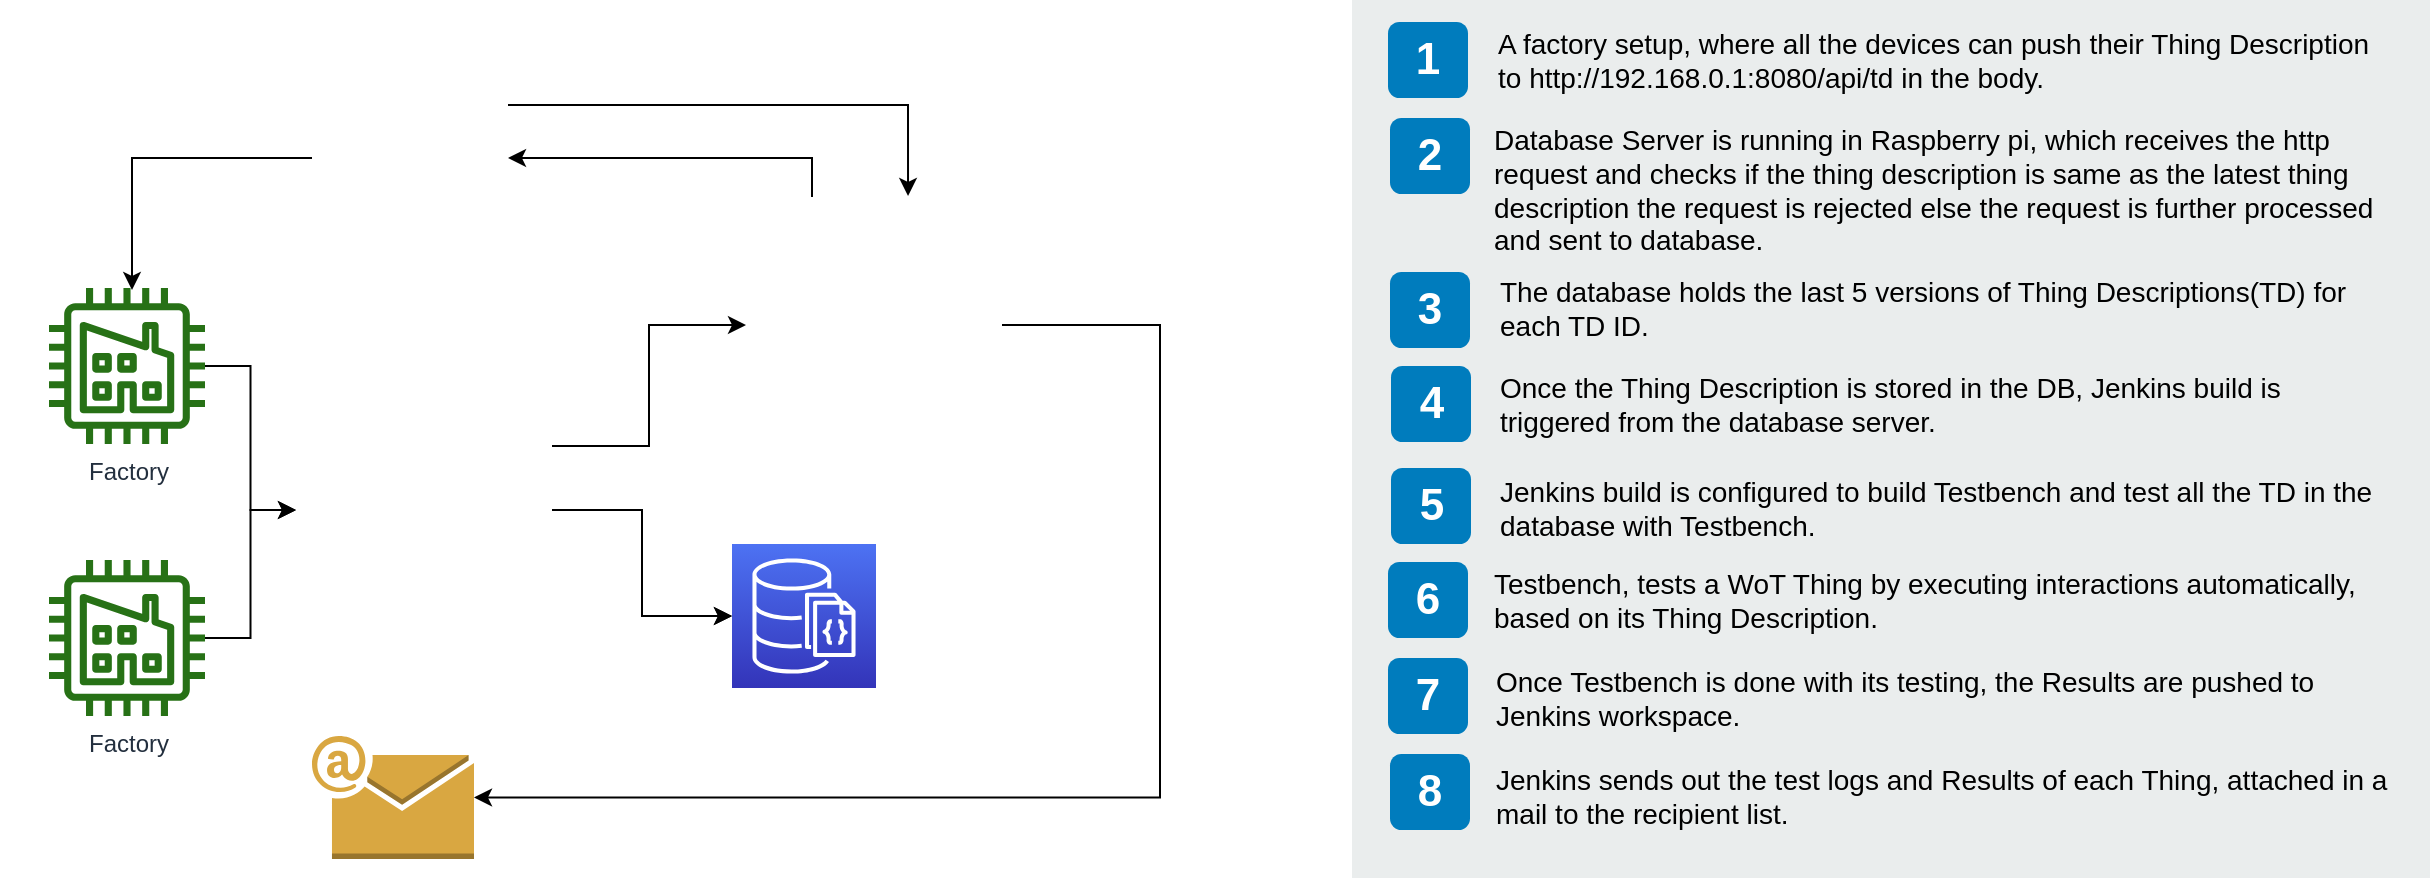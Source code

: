 <mxfile version="12.3.3" type="device" pages="1"><diagram id="Ht1M8jgEwFfnCIfOTk4-" name="Page-1"><mxGraphModel dx="1426" dy="756" grid="1" gridSize="10" guides="1" tooltips="1" connect="1" arrows="1" fold="1" page="1" pageScale="1" pageWidth="827" pageHeight="1169" math="0" shadow="0"><root><mxCell id="0"/><mxCell id="1" parent="0"/><mxCell id="7OVz4w7n9kzEPWy-4BBC-3" value="" style="rounded=0;whiteSpace=wrap;html=1;fillColor=#EAEDED;fontSize=22;fontColor=#FFFFFF;strokeColor=none;labelBackgroundColor=none;" parent="1" vertex="1"><mxGeometry x="690" y="11" width="539" height="439" as="geometry"/></mxCell><mxCell id="7OVz4w7n9kzEPWy-4BBC-4" value="1" style="rounded=1;whiteSpace=wrap;html=1;fillColor=#007CBD;strokeColor=none;fontColor=#FFFFFF;fontStyle=1;fontSize=22;labelBackgroundColor=none;" parent="1" vertex="1"><mxGeometry x="708" y="22" width="40" height="38" as="geometry"/></mxCell><mxCell id="7OVz4w7n9kzEPWy-4BBC-5" value="2" style="rounded=1;whiteSpace=wrap;html=1;fillColor=#007CBD;strokeColor=none;fontColor=#FFFFFF;fontStyle=1;fontSize=22;labelBackgroundColor=none;" parent="1" vertex="1"><mxGeometry x="709" y="70" width="40" height="38" as="geometry"/></mxCell><mxCell id="7OVz4w7n9kzEPWy-4BBC-6" value="3" style="rounded=1;whiteSpace=wrap;html=1;fillColor=#007CBD;strokeColor=none;fontColor=#FFFFFF;fontStyle=1;fontSize=22;labelBackgroundColor=none;" parent="1" vertex="1"><mxGeometry x="709" y="147" width="40" height="38" as="geometry"/></mxCell><mxCell id="7OVz4w7n9kzEPWy-4BBC-7" value="4" style="rounded=1;whiteSpace=wrap;html=1;fillColor=#007CBD;strokeColor=none;fontColor=#FFFFFF;fontStyle=1;fontSize=22;labelBackgroundColor=none;" parent="1" vertex="1"><mxGeometry x="709.5" y="194" width="40" height="38" as="geometry"/></mxCell><mxCell id="7OVz4w7n9kzEPWy-4BBC-8" value="5" style="rounded=1;whiteSpace=wrap;html=1;fillColor=#007CBD;strokeColor=none;fontColor=#FFFFFF;fontStyle=1;fontSize=22;labelBackgroundColor=none;" parent="1" vertex="1"><mxGeometry x="709.5" y="245" width="40" height="38" as="geometry"/></mxCell><mxCell id="7OVz4w7n9kzEPWy-4BBC-9" value="6" style="rounded=1;whiteSpace=wrap;html=1;fillColor=#007CBD;strokeColor=none;fontColor=#FFFFFF;fontStyle=1;fontSize=22;labelBackgroundColor=none;" parent="1" vertex="1"><mxGeometry x="708" y="292" width="40" height="38" as="geometry"/></mxCell><mxCell id="7OVz4w7n9kzEPWy-4BBC-10" value="7" style="rounded=1;whiteSpace=wrap;html=1;fillColor=#007CBD;strokeColor=none;fontColor=#FFFFFF;fontStyle=1;fontSize=22;labelBackgroundColor=none;" parent="1" vertex="1"><mxGeometry x="708" y="340" width="40" height="38" as="geometry"/></mxCell><mxCell id="7OVz4w7n9kzEPWy-4BBC-11" value="8" style="rounded=1;whiteSpace=wrap;html=1;fillColor=#007CBD;strokeColor=none;fontColor=#FFFFFF;fontStyle=1;fontSize=22;labelBackgroundColor=none;" parent="1" vertex="1"><mxGeometry x="709" y="388" width="40" height="38" as="geometry"/></mxCell><mxCell id="7OVz4w7n9kzEPWy-4BBC-13" value="A factory setup, where all the devices can push their Thing Description to http://192.168.0.1:8080/api/td in the body." style="text;html=1;align=left;verticalAlign=top;spacingTop=-4;fontSize=14;labelBackgroundColor=none;whiteSpace=wrap;" parent="1" vertex="1"><mxGeometry x="761" y="22" width="449" height="48" as="geometry"/></mxCell><mxCell id="7OVz4w7n9kzEPWy-4BBC-14" value="Database Server is running in Raspberry pi, which receives the http request and checks if the thing description is same as the latest thing description the request is rejected else the request is further processed and sent to database." style="text;html=1;align=left;verticalAlign=top;spacingTop=-4;fontSize=14;labelBackgroundColor=none;whiteSpace=wrap;" parent="1" vertex="1"><mxGeometry x="759" y="70" width="450" height="70" as="geometry"/></mxCell><mxCell id="7OVz4w7n9kzEPWy-4BBC-15" value="The database holds the last 5 versions of Thing Descriptions(TD) for each TD ID." style="text;html=1;align=left;verticalAlign=top;spacingTop=-4;fontSize=14;labelBackgroundColor=none;whiteSpace=wrap;" parent="1" vertex="1"><mxGeometry x="761.5" y="146" width="450" height="48" as="geometry"/></mxCell><mxCell id="7OVz4w7n9kzEPWy-4BBC-16" value="Once the Thing Description is stored in the DB, Jenkins build is triggered from the database server." style="text;html=1;align=left;verticalAlign=top;spacingTop=-4;fontSize=14;labelBackgroundColor=none;whiteSpace=wrap;" parent="1" vertex="1"><mxGeometry x="762" y="194" width="450" height="56" as="geometry"/></mxCell><mxCell id="7OVz4w7n9kzEPWy-4BBC-17" value="Jenkins build is configured to build Testbench and test all the TD in the database with Testbench." style="text;html=1;align=left;verticalAlign=top;spacingTop=-4;fontSize=14;labelBackgroundColor=none;whiteSpace=wrap;" parent="1" vertex="1"><mxGeometry x="761.5" y="246" width="449" height="45" as="geometry"/></mxCell><mxCell id="7OVz4w7n9kzEPWy-4BBC-18" value="&lt;font style=&quot;font-size: 14px&quot;&gt;Testbench,&amp;nbsp;tests a WoT Thing by executing interactions automatically, based on its Thing Description.&lt;/font&gt;" style="text;html=1;align=left;verticalAlign=top;spacingTop=-4;fontSize=14;labelBackgroundColor=none;whiteSpace=wrap;" parent="1" vertex="1"><mxGeometry x="759" y="292" width="450" height="38" as="geometry"/></mxCell><mxCell id="7OVz4w7n9kzEPWy-4BBC-19" value="Once Testbench is done with its testing, the Results are pushed to Jenkins workspace." style="text;html=1;align=left;verticalAlign=top;spacingTop=-4;fontSize=14;labelBackgroundColor=none;whiteSpace=wrap;" parent="1" vertex="1"><mxGeometry x="759.5" y="341" width="449" height="44" as="geometry"/></mxCell><mxCell id="7OVz4w7n9kzEPWy-4BBC-20" value="Jenkins sends out the test logs and Results of each Thing, attached in a mail to the recipient list.&amp;nbsp;&amp;nbsp;" style="text;html=1;align=left;verticalAlign=top;spacingTop=-4;fontSize=14;labelBackgroundColor=none;whiteSpace=wrap;" parent="1" vertex="1"><mxGeometry x="760" y="390" width="449" height="41" as="geometry"/></mxCell><mxCell id="txbg1RaFzHhOFbGrNfI6-6" style="edgeStyle=orthogonalEdgeStyle;rounded=0;orthogonalLoop=1;jettySize=auto;html=1;entryX=0;entryY=0.5;entryDx=0;entryDy=0;" edge="1" parent="1" source="UEzPUAAOIrF-is8g5C7q-6" target="txbg1RaFzHhOFbGrNfI6-5"><mxGeometry relative="1" as="geometry"/></mxCell><mxCell id="UEzPUAAOIrF-is8g5C7q-6" value="Factory" style="outlineConnect=0;fontColor=#232F3E;gradientColor=none;fillColor=#277116;strokeColor=none;dashed=0;verticalLabelPosition=bottom;verticalAlign=top;align=center;html=1;fontSize=12;fontStyle=0;aspect=fixed;pointerEvents=1;shape=mxgraph.aws4.factory;" parent="1" vertex="1"><mxGeometry x="38.5" y="155.0" width="78" height="78" as="geometry"/></mxCell><mxCell id="txbg1RaFzHhOFbGrNfI6-7" style="edgeStyle=orthogonalEdgeStyle;rounded=0;orthogonalLoop=1;jettySize=auto;html=1;entryX=0;entryY=0.5;entryDx=0;entryDy=0;" edge="1" parent="1" source="UEzPUAAOIrF-is8g5C7q-7" target="txbg1RaFzHhOFbGrNfI6-5"><mxGeometry relative="1" as="geometry"/></mxCell><mxCell id="UEzPUAAOIrF-is8g5C7q-7" value="Factory&lt;br&gt;" style="outlineConnect=0;fontColor=#232F3E;gradientColor=none;fillColor=#277116;strokeColor=none;dashed=0;verticalLabelPosition=bottom;verticalAlign=top;align=center;html=1;fontSize=12;fontStyle=0;aspect=fixed;pointerEvents=1;shape=mxgraph.aws4.factory;" parent="1" vertex="1"><mxGeometry x="38.5" y="291.0" width="78" height="78" as="geometry"/></mxCell><mxCell id="txbg1RaFzHhOFbGrNfI6-9" value="" style="edgeStyle=orthogonalEdgeStyle;rounded=0;orthogonalLoop=1;jettySize=auto;html=1;" edge="1" parent="1" source="txbg1RaFzHhOFbGrNfI6-5" target="txbg1RaFzHhOFbGrNfI6-15"><mxGeometry relative="1" as="geometry"><mxPoint x="370" y="266" as="targetPoint"/></mxGeometry></mxCell><mxCell id="txbg1RaFzHhOFbGrNfI6-28" style="edgeStyle=orthogonalEdgeStyle;rounded=0;orthogonalLoop=1;jettySize=auto;html=1;exitX=1;exitY=0.25;exitDx=0;exitDy=0;" edge="1" parent="1" source="txbg1RaFzHhOFbGrNfI6-5" target="txbg1RaFzHhOFbGrNfI6-18"><mxGeometry relative="1" as="geometry"/></mxCell><mxCell id="txbg1RaFzHhOFbGrNfI6-29" style="edgeStyle=orthogonalEdgeStyle;rounded=0;orthogonalLoop=1;jettySize=auto;html=1;exitX=1;exitY=0.5;exitDx=0;exitDy=0;" edge="1" parent="1" source="txbg1RaFzHhOFbGrNfI6-5" target="txbg1RaFzHhOFbGrNfI6-15"><mxGeometry relative="1" as="geometry"/></mxCell><mxCell id="txbg1RaFzHhOFbGrNfI6-5" value="" style="shape=image;html=1;verticalAlign=top;verticalLabelPosition=bottom;labelBackgroundColor=#ffffff;imageAspect=0;aspect=fixed;image=https://cdn4.iconfinder.com/data/icons/logos-and-brands/512/272_Raspberry_Pi_logo-128.png" vertex="1" parent="1"><mxGeometry x="162" y="202" width="128" height="128" as="geometry"/></mxCell><mxCell id="txbg1RaFzHhOFbGrNfI6-15" value="" style="outlineConnect=0;fontColor=#232F3E;gradientColor=#4D72F3;gradientDirection=north;fillColor=#3334B9;strokeColor=#ffffff;dashed=0;verticalLabelPosition=bottom;verticalAlign=top;align=center;html=1;fontSize=12;fontStyle=0;aspect=fixed;shape=mxgraph.aws4.resourceIcon;resIcon=mxgraph.aws4.documentdb_with_mongodb_compatibility;" vertex="1" parent="1"><mxGeometry x="380" y="283" width="72" height="72" as="geometry"/></mxCell><mxCell id="txbg1RaFzHhOFbGrNfI6-19" style="edgeStyle=orthogonalEdgeStyle;rounded=0;orthogonalLoop=1;jettySize=auto;html=1;" edge="1" parent="1" source="txbg1RaFzHhOFbGrNfI6-30"><mxGeometry relative="1" as="geometry"><mxPoint x="80" y="156" as="targetPoint"/><Array as="points"><mxPoint x="80" y="90"/></Array></mxGeometry></mxCell><mxCell id="txbg1RaFzHhOFbGrNfI6-26" style="edgeStyle=orthogonalEdgeStyle;rounded=0;orthogonalLoop=1;jettySize=auto;html=1;entryX=1;entryY=0.5;entryDx=0;entryDy=0;entryPerimeter=0;" edge="1" parent="1" source="txbg1RaFzHhOFbGrNfI6-18" target="txbg1RaFzHhOFbGrNfI6-25"><mxGeometry relative="1" as="geometry"><Array as="points"><mxPoint x="594" y="410"/></Array></mxGeometry></mxCell><mxCell id="txbg1RaFzHhOFbGrNfI6-18" value="" style="shape=image;html=1;verticalAlign=top;verticalLabelPosition=bottom;labelBackgroundColor=#ffffff;imageAspect=0;aspect=fixed;image=https://cdn4.iconfinder.com/data/icons/logos-brands-5/24/jenkins-128.png" vertex="1" parent="1"><mxGeometry x="387" y="109.5" width="128" height="128" as="geometry"/></mxCell><mxCell id="txbg1RaFzHhOFbGrNfI6-20" value="" style="shape=image;html=1;verticalAlign=top;verticalLabelPosition=bottom;labelBackgroundColor=#ffffff;imageAspect=0;aspect=fixed;image=https://cdn3.iconfinder.com/data/icons/letters-and-numbers-1/32/number_1_blue-128.png" vertex="1" parent="1"><mxGeometry x="14" y="250" width="35" height="35" as="geometry"/></mxCell><mxCell id="txbg1RaFzHhOFbGrNfI6-21" value="" style="shape=image;html=1;verticalAlign=top;verticalLabelPosition=bottom;labelBackgroundColor=#ffffff;imageAspect=0;aspect=fixed;image=https://cdn3.iconfinder.com/data/icons/letters-and-numbers-1/32/number_2_blue-128.png" vertex="1" parent="1"><mxGeometry x="144" y="214" width="36" height="36" as="geometry"/></mxCell><mxCell id="txbg1RaFzHhOFbGrNfI6-22" value="" style="shape=image;html=1;verticalAlign=top;verticalLabelPosition=bottom;labelBackgroundColor=#ffffff;imageAspect=0;aspect=fixed;image=https://cdn3.iconfinder.com/data/icons/letters-and-numbers-1/32/number_3_blue-128.png" vertex="1" parent="1"><mxGeometry x="300" y="281" width="38" height="38" as="geometry"/></mxCell><mxCell id="txbg1RaFzHhOFbGrNfI6-23" value="" style="shape=image;html=1;verticalAlign=top;verticalLabelPosition=bottom;labelBackgroundColor=#ffffff;imageAspect=0;aspect=fixed;image=https://cdn3.iconfinder.com/data/icons/letters-and-numbers-1/32/number_4_blue-128.png" vertex="1" parent="1"><mxGeometry x="360" y="126" width="39" height="39" as="geometry"/></mxCell><mxCell id="txbg1RaFzHhOFbGrNfI6-24" value="" style="shape=image;html=1;verticalAlign=top;verticalLabelPosition=bottom;labelBackgroundColor=#ffffff;imageAspect=0;aspect=fixed;image=https://cdn3.iconfinder.com/data/icons/letters-and-numbers-1/32/number_5_blue-128.png" vertex="1" parent="1"><mxGeometry x="290" y="100" width="35" height="35" as="geometry"/></mxCell><mxCell id="txbg1RaFzHhOFbGrNfI6-25" value="" style="outlineConnect=0;dashed=0;verticalLabelPosition=bottom;verticalAlign=top;align=center;html=1;shape=mxgraph.aws3.email;fillColor=#D9A741;gradientColor=none;" vertex="1" parent="1"><mxGeometry x="170" y="379" width="81" height="61.5" as="geometry"/></mxCell><mxCell id="txbg1RaFzHhOFbGrNfI6-27" value="" style="shape=image;html=1;verticalAlign=top;verticalLabelPosition=bottom;labelBackgroundColor=#ffffff;imageAspect=0;aspect=fixed;image=https://cdn3.iconfinder.com/data/icons/letters-and-numbers-1/32/number_6_blue-128.png" vertex="1" parent="1"><mxGeometry x="109" y="100" width="39" height="39" as="geometry"/></mxCell><mxCell id="txbg1RaFzHhOFbGrNfI6-32" style="edgeStyle=orthogonalEdgeStyle;rounded=0;orthogonalLoop=1;jettySize=auto;html=1;exitX=1;exitY=0.25;exitDx=0;exitDy=0;entryX=0.633;entryY=-0.004;entryDx=0;entryDy=0;entryPerimeter=0;" edge="1" parent="1" source="txbg1RaFzHhOFbGrNfI6-30" target="txbg1RaFzHhOFbGrNfI6-18"><mxGeometry relative="1" as="geometry"/></mxCell><mxCell id="txbg1RaFzHhOFbGrNfI6-30" value="" style="shape=image;html=1;verticalAlign=top;verticalLabelPosition=bottom;labelBackgroundColor=#ffffff;imageAspect=0;aspect=fixed;image=https://cdn2.iconfinder.com/data/icons/thin-line-icons-for-seo-and-development-1/64/SEO_planchette_questionnaire-128.png" vertex="1" parent="1"><mxGeometry x="170" y="39" width="98" height="98" as="geometry"/></mxCell><mxCell id="txbg1RaFzHhOFbGrNfI6-31" style="edgeStyle=orthogonalEdgeStyle;rounded=0;orthogonalLoop=1;jettySize=auto;html=1;" edge="1" parent="1" source="txbg1RaFzHhOFbGrNfI6-18" target="txbg1RaFzHhOFbGrNfI6-30"><mxGeometry relative="1" as="geometry"><mxPoint x="80" y="156" as="targetPoint"/><mxPoint x="470" y="109.5" as="sourcePoint"/><Array as="points"><mxPoint x="420" y="90"/></Array></mxGeometry></mxCell><mxCell id="txbg1RaFzHhOFbGrNfI6-33" value="" style="shape=image;html=1;verticalAlign=top;verticalLabelPosition=bottom;labelBackgroundColor=#ffffff;imageAspect=0;aspect=fixed;image=https://cdn3.iconfinder.com/data/icons/letters-and-numbers-1/32/number_7_blue-128.png" vertex="1" parent="1"><mxGeometry x="321" y="24" width="34" height="34" as="geometry"/></mxCell><mxCell id="txbg1RaFzHhOFbGrNfI6-34" value="" style="shape=image;html=1;verticalAlign=top;verticalLabelPosition=bottom;labelBackgroundColor=#ffffff;imageAspect=0;aspect=fixed;image=https://cdn3.iconfinder.com/data/icons/letters-and-numbers-1/32/number_8_blue-128.png" vertex="1" parent="1"><mxGeometry x="550" y="372" width="38" height="38" as="geometry"/></mxCell></root></mxGraphModel></diagram></mxfile>